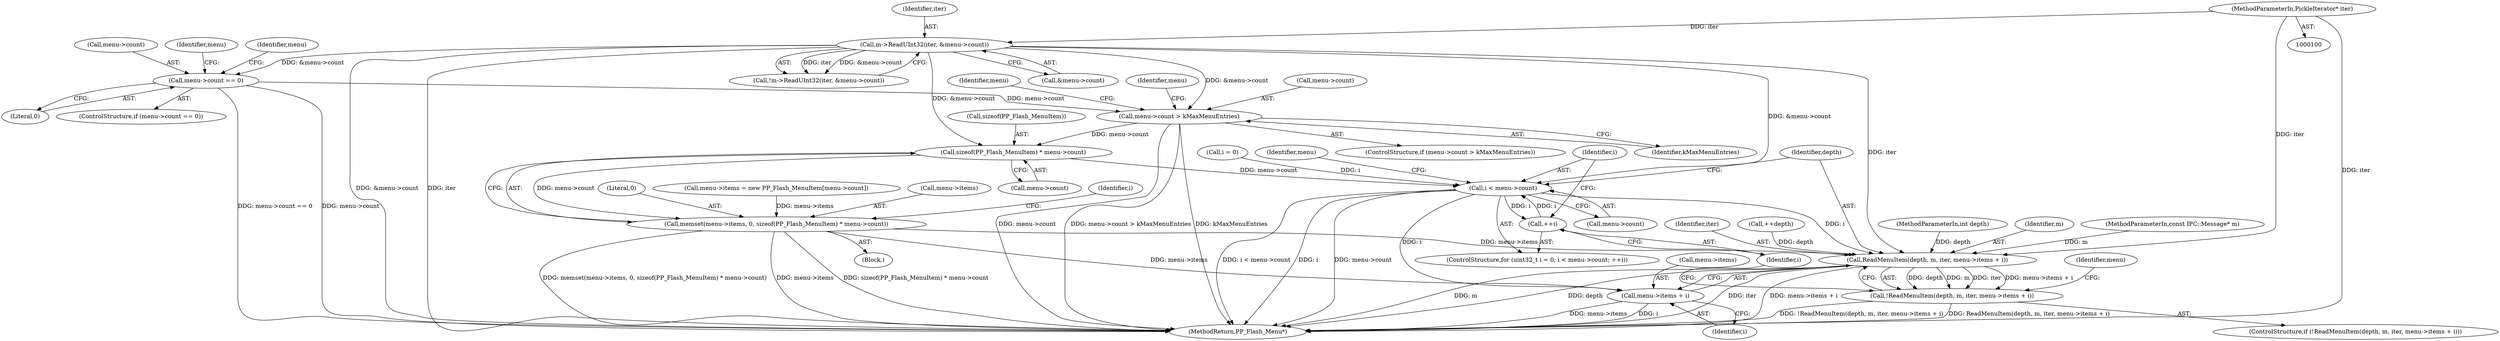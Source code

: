 digraph "0_Chrome_42d87b0bec018634ec81a72d3b265f3138d75e1d@API" {
"1000162" [label="(Call,sizeof(PP_Flash_MenuItem) * menu->count)"];
"1000141" [label="(Call,menu->count > kMaxMenuEntries)"];
"1000121" [label="(Call,m->ReadUInt32(iter, &menu->count))"];
"1000103" [label="(MethodParameterIn,PickleIterator* iter)"];
"1000133" [label="(Call,menu->count == 0)"];
"1000157" [label="(Call,memset(menu->items, 0, sizeof(PP_Flash_MenuItem) * menu->count))"];
"1000183" [label="(Call,ReadMenuItem(depth, m, iter, menu->items + i))"];
"1000182" [label="(Call,!ReadMenuItem(depth, m, iter, menu->items + i))"];
"1000187" [label="(Call,menu->items + i)"];
"1000173" [label="(Call,i < menu->count)"];
"1000178" [label="(Call,++i)"];
"1000168" [label="(ControlStructure,for (uint32_t i = 0; i < menu->count; ++i))"];
"1000142" [label="(Call,menu->count)"];
"1000148" [label="(Identifier,menu)"];
"1000101" [label="(MethodParameterIn,int depth)"];
"1000185" [label="(Identifier,m)"];
"1000175" [label="(Call,menu->count)"];
"1000182" [label="(Call,!ReadMenuItem(depth, m, iter, menu->items + i))"];
"1000163" [label="(Call,sizeof(PP_Flash_MenuItem))"];
"1000122" [label="(Identifier,iter)"];
"1000179" [label="(Identifier,i)"];
"1000139" [label="(Identifier,menu)"];
"1000120" [label="(Call,!m->ReadUInt32(iter, &menu->count))"];
"1000102" [label="(MethodParameterIn,const IPC::Message* m)"];
"1000174" [label="(Identifier,i)"];
"1000171" [label="(Identifier,i)"];
"1000170" [label="(Call,i = 0)"];
"1000140" [label="(ControlStructure,if (menu->count > kMaxMenuEntries))"];
"1000162" [label="(Call,sizeof(PP_Flash_MenuItem) * menu->count)"];
"1000145" [label="(Identifier,kMaxMenuEntries)"];
"1000187" [label="(Call,menu->items + i)"];
"1000178" [label="(Call,++i)"];
"1000181" [label="(ControlStructure,if (!ReadMenuItem(depth, m, iter, menu->items + i)))"];
"1000161" [label="(Literal,0)"];
"1000151" [label="(Call,menu->items = new PP_Flash_MenuItem[menu->count])"];
"1000186" [label="(Identifier,iter)"];
"1000104" [label="(Block,)"];
"1000153" [label="(Identifier,menu)"];
"1000143" [label="(Identifier,menu)"];
"1000137" [label="(Literal,0)"];
"1000173" [label="(Call,i < menu->count)"];
"1000132" [label="(ControlStructure,if (menu->count == 0))"];
"1000165" [label="(Call,menu->count)"];
"1000199" [label="(MethodReturn,PP_Flash_Menu*)"];
"1000141" [label="(Call,menu->count > kMaxMenuEntries)"];
"1000198" [label="(Identifier,menu)"];
"1000121" [label="(Call,m->ReadUInt32(iter, &menu->count))"];
"1000194" [label="(Identifier,menu)"];
"1000123" [label="(Call,&menu->count)"];
"1000133" [label="(Call,menu->count == 0)"];
"1000158" [label="(Call,menu->items)"];
"1000103" [label="(MethodParameterIn,PickleIterator* iter)"];
"1000184" [label="(Identifier,depth)"];
"1000191" [label="(Identifier,i)"];
"1000183" [label="(Call,ReadMenuItem(depth, m, iter, menu->items + i))"];
"1000157" [label="(Call,memset(menu->items, 0, sizeof(PP_Flash_MenuItem) * menu->count))"];
"1000134" [label="(Call,menu->count)"];
"1000111" [label="(Call,++depth)"];
"1000188" [label="(Call,menu->items)"];
"1000162" -> "1000157"  [label="AST: "];
"1000162" -> "1000165"  [label="CFG: "];
"1000163" -> "1000162"  [label="AST: "];
"1000165" -> "1000162"  [label="AST: "];
"1000157" -> "1000162"  [label="CFG: "];
"1000162" -> "1000157"  [label="DDG: menu->count"];
"1000141" -> "1000162"  [label="DDG: menu->count"];
"1000121" -> "1000162"  [label="DDG: &menu->count"];
"1000162" -> "1000173"  [label="DDG: menu->count"];
"1000141" -> "1000140"  [label="AST: "];
"1000141" -> "1000145"  [label="CFG: "];
"1000142" -> "1000141"  [label="AST: "];
"1000145" -> "1000141"  [label="AST: "];
"1000148" -> "1000141"  [label="CFG: "];
"1000153" -> "1000141"  [label="CFG: "];
"1000141" -> "1000199"  [label="DDG: menu->count"];
"1000141" -> "1000199"  [label="DDG: menu->count > kMaxMenuEntries"];
"1000141" -> "1000199"  [label="DDG: kMaxMenuEntries"];
"1000121" -> "1000141"  [label="DDG: &menu->count"];
"1000133" -> "1000141"  [label="DDG: menu->count"];
"1000121" -> "1000120"  [label="AST: "];
"1000121" -> "1000123"  [label="CFG: "];
"1000122" -> "1000121"  [label="AST: "];
"1000123" -> "1000121"  [label="AST: "];
"1000120" -> "1000121"  [label="CFG: "];
"1000121" -> "1000199"  [label="DDG: &menu->count"];
"1000121" -> "1000199"  [label="DDG: iter"];
"1000121" -> "1000120"  [label="DDG: iter"];
"1000121" -> "1000120"  [label="DDG: &menu->count"];
"1000103" -> "1000121"  [label="DDG: iter"];
"1000121" -> "1000133"  [label="DDG: &menu->count"];
"1000121" -> "1000173"  [label="DDG: &menu->count"];
"1000121" -> "1000183"  [label="DDG: iter"];
"1000103" -> "1000100"  [label="AST: "];
"1000103" -> "1000199"  [label="DDG: iter"];
"1000103" -> "1000183"  [label="DDG: iter"];
"1000133" -> "1000132"  [label="AST: "];
"1000133" -> "1000137"  [label="CFG: "];
"1000134" -> "1000133"  [label="AST: "];
"1000137" -> "1000133"  [label="AST: "];
"1000139" -> "1000133"  [label="CFG: "];
"1000143" -> "1000133"  [label="CFG: "];
"1000133" -> "1000199"  [label="DDG: menu->count"];
"1000133" -> "1000199"  [label="DDG: menu->count == 0"];
"1000157" -> "1000104"  [label="AST: "];
"1000158" -> "1000157"  [label="AST: "];
"1000161" -> "1000157"  [label="AST: "];
"1000171" -> "1000157"  [label="CFG: "];
"1000157" -> "1000199"  [label="DDG: memset(menu->items, 0, sizeof(PP_Flash_MenuItem) * menu->count)"];
"1000157" -> "1000199"  [label="DDG: menu->items"];
"1000157" -> "1000199"  [label="DDG: sizeof(PP_Flash_MenuItem) * menu->count"];
"1000151" -> "1000157"  [label="DDG: menu->items"];
"1000157" -> "1000183"  [label="DDG: menu->items"];
"1000157" -> "1000187"  [label="DDG: menu->items"];
"1000183" -> "1000182"  [label="AST: "];
"1000183" -> "1000187"  [label="CFG: "];
"1000184" -> "1000183"  [label="AST: "];
"1000185" -> "1000183"  [label="AST: "];
"1000186" -> "1000183"  [label="AST: "];
"1000187" -> "1000183"  [label="AST: "];
"1000182" -> "1000183"  [label="CFG: "];
"1000183" -> "1000199"  [label="DDG: m"];
"1000183" -> "1000199"  [label="DDG: depth"];
"1000183" -> "1000199"  [label="DDG: iter"];
"1000183" -> "1000199"  [label="DDG: menu->items + i"];
"1000183" -> "1000182"  [label="DDG: depth"];
"1000183" -> "1000182"  [label="DDG: m"];
"1000183" -> "1000182"  [label="DDG: iter"];
"1000183" -> "1000182"  [label="DDG: menu->items + i"];
"1000111" -> "1000183"  [label="DDG: depth"];
"1000101" -> "1000183"  [label="DDG: depth"];
"1000102" -> "1000183"  [label="DDG: m"];
"1000173" -> "1000183"  [label="DDG: i"];
"1000182" -> "1000181"  [label="AST: "];
"1000194" -> "1000182"  [label="CFG: "];
"1000179" -> "1000182"  [label="CFG: "];
"1000182" -> "1000199"  [label="DDG: !ReadMenuItem(depth, m, iter, menu->items + i)"];
"1000182" -> "1000199"  [label="DDG: ReadMenuItem(depth, m, iter, menu->items + i)"];
"1000187" -> "1000191"  [label="CFG: "];
"1000188" -> "1000187"  [label="AST: "];
"1000191" -> "1000187"  [label="AST: "];
"1000187" -> "1000199"  [label="DDG: menu->items"];
"1000187" -> "1000199"  [label="DDG: i"];
"1000173" -> "1000187"  [label="DDG: i"];
"1000173" -> "1000168"  [label="AST: "];
"1000173" -> "1000175"  [label="CFG: "];
"1000174" -> "1000173"  [label="AST: "];
"1000175" -> "1000173"  [label="AST: "];
"1000184" -> "1000173"  [label="CFG: "];
"1000198" -> "1000173"  [label="CFG: "];
"1000173" -> "1000199"  [label="DDG: i < menu->count"];
"1000173" -> "1000199"  [label="DDG: i"];
"1000173" -> "1000199"  [label="DDG: menu->count"];
"1000178" -> "1000173"  [label="DDG: i"];
"1000170" -> "1000173"  [label="DDG: i"];
"1000173" -> "1000178"  [label="DDG: i"];
"1000178" -> "1000168"  [label="AST: "];
"1000178" -> "1000179"  [label="CFG: "];
"1000179" -> "1000178"  [label="AST: "];
"1000174" -> "1000178"  [label="CFG: "];
}
